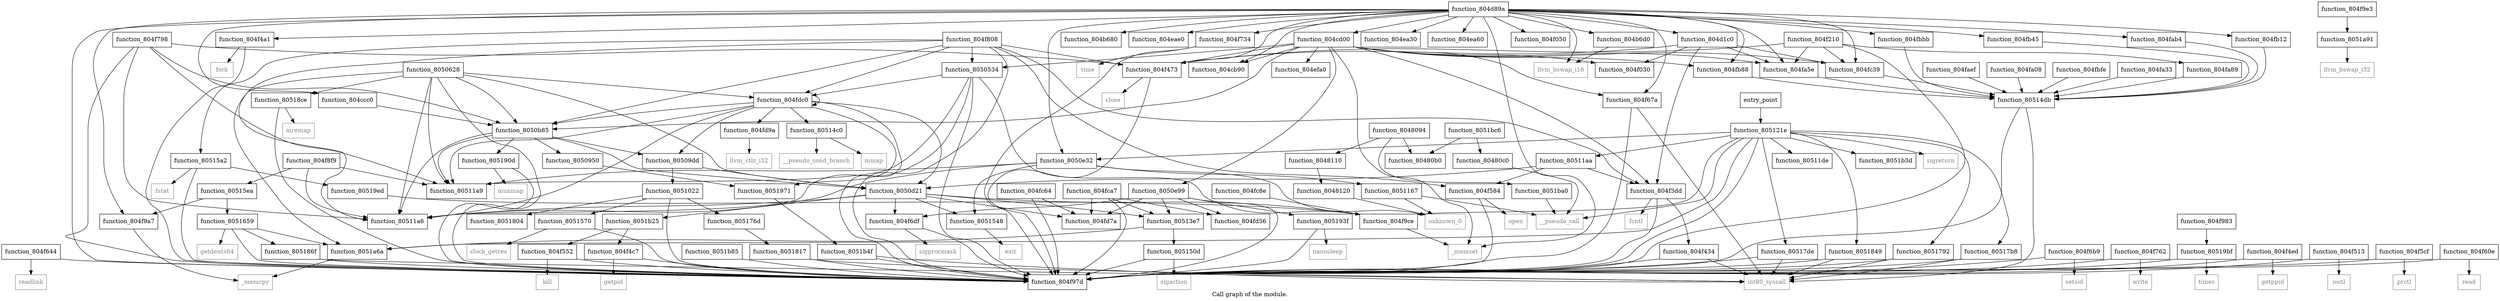 digraph "Call graph of the module." {
  label="Call graph of the module.";
  node [shape=record];

  Node_function_804f644 [label="{function_804f644}"];
  Node_function_80511a9 [label="{function_80511a9}"];
  Node_function_804fd7a [label="{function_804fd7a}"];
  Node_function_804fa5e [label="{function_804fa5e}"];
  Node_function_804f67a [label="{function_804f67a}"];
  Node_function_804f6b9 [label="{function_804f6b9}"];
  Node_function_804f6df [label="{function_804f6df}"];
  Node_function_80511a6 [label="{function_80511a6}"];
  Node_function_804f734 [label="{function_804f734}"];
  Node_function_8051167 [label="{function_8051167}"];
  Node_function_804f762 [label="{function_804f762}"];
  Node_function_804f798 [label="{function_804f798}"];
  Node_function_804f808 [label="{function_804f808}"];
  Node_function_80511de [label="{function_80511de}"];
  Node_function_804f9e3 [label="{function_804f9e3}"];
  Node_function_804fc39 [label="{function_804fc39}"];
  Node_function_804fd9a [label="{function_804fd9a}"];
  Node_function_804fa89 [label="{function_804fa89}"];
  Node_function_804f8f9 [label="{function_804f8f9}"];
  Node_function_804f97d [label="{function_804f97d}"];
  Node_function_8050e32 [label="{function_8050e32}"];
  Node_function_804f983 [label="{function_804f983}"];
  Node_function_8051022 [label="{function_8051022}"];
  Node_function_804fc64 [label="{function_804fc64}"];
  Node_function_804fdc0 [label="{function_804fdc0}"];
  Node_function_804fab4 [label="{function_804fab4}"];
  Node_function_8050534 [label="{function_8050534}"];
  Node_function_804faef [label="{function_804faef}"];
  Node_function_804fb12 [label="{function_804fb12}"];
  Node_function_804f9a7 [label="{function_804f9a7}"];
  Node_function_804fc8e [label="{function_804fc8e}"];
  Node_function_8050628 [label="{function_8050628}"];
  Node_function_804fb45 [label="{function_804fb45}"];
  Node_function_804f9ce [label="{function_804f9ce}"];
  Node_function_804fa08 [label="{function_804fa08}"];
  Node_function_804fca7 [label="{function_804fca7}"];
  Node_function_8050950 [label="{function_8050950}"];
  Node_function_804fb88 [label="{function_804fb88}"];
  Node_function_80509dd [label="{function_80509dd}"];
  Node_function_804fbbb [label="{function_804fbbb}"];
  Node_function_80511aa [label="{function_80511aa}"];
  Node_function_804fd56 [label="{function_804fd56}"];
  Node_function_8050b85 [label="{function_8050b85}"];
  Node_function_804fbfe [label="{function_804fbfe}"];
  Node_function_8050e99 [label="{function_8050e99}"];
  Node_function_805121e [label="{function_805121e}"];
  Node_function_80513e7 [label="{function_80513e7}"];
  Node_function_80514c0 [label="{function_80514c0}"];
  Node_function_80514db [label="{function_80514db}"];
  Node_function_805150d [label="{function_805150d}"];
  Node_function_8051548 [label="{function_8051548}"];
  Node_function_8051570 [label="{function_8051570}"];
  Node_function_80515a2 [label="{function_80515a2}"];
  Node_function_80515ea [label="{function_80515ea}"];
  Node_function_8051659 [label="{function_8051659}"];
  Node_function_805176d [label="{function_805176d}"];
  Node_function_8051792 [label="{function_8051792}"];
  Node_function_80517b8 [label="{function_80517b8}"];
  Node_function_80517de [label="{function_80517de}"];
  Node_function_8051804 [label="{function_8051804}"];
  Node_function_8051817 [label="{function_8051817}"];
  Node_function_8051849 [label="{function_8051849}"];
  Node_function_805186f [label="{function_805186f}"];
  Node_function_80518ce [label="{function_80518ce}"];
  Node_function_805190d [label="{function_805190d}"];
  Node_function_805193f [label="{function_805193f}"];
  Node_function_8051971 [label="{function_8051971}"];
  Node_function_80519bf [label="{function_80519bf}"];
  Node_function_80519ed [label="{function_80519ed}"];
  Node_function_8051a6a [label="{function_8051a6a}"];
  Node_function_8051a91 [label="{function_8051a91}"];
  Node_function_8051b25 [label="{function_8051b25}"];
  Node_function_8051b3d [label="{function_8051b3d}"];
  Node_function_8051b4f [label="{function_8051b4f}"];
  Node_function_8051b85 [label="{function_8051b85}"];
  Node_function_8051ba0 [label="{function_8051ba0}"];
  Node_function_8051bc6 [label="{function_8051bc6}"];
  Node_llvm_ctlz_i32 [color="gray50", fontcolor="gray50", label="{llvm_ctlz_i32}"];
  Node_llvm_bswap_i32 [color="gray50", fontcolor="gray50", label="{llvm_bswap_i32}"];
  Node__memset [color="gray50", fontcolor="gray50", label="{_memset}"];
  Node__memcpy [color="gray50", fontcolor="gray50", label="{_memcpy}"];
  Node_llvm_bswap_i16 [color="gray50", fontcolor="gray50", label="{llvm_bswap_i16}"];
  Node_unknown_0 [color="gray50", fontcolor="gray50", label="{unknown_0}"];
  Node_fcntl [color="gray50", fontcolor="gray50", label="{fcntl}"];
  Node_int80_syscall [color="gray50", fontcolor="gray50", label="{int80_syscall}"];
  Node_close [color="gray50", fontcolor="gray50", label="{close}"];
  Node_fork [color="gray50", fontcolor="gray50", label="{fork}"];
  Node_getpid [color="gray50", fontcolor="gray50", label="{getpid}"];
  Node_getppid [color="gray50", fontcolor="gray50", label="{getppid}"];
  Node_ioctl [color="gray50", fontcolor="gray50", label="{ioctl}"];
  Node_kill [color="gray50", fontcolor="gray50", label="{kill}"];
  Node_open [color="gray50", fontcolor="gray50", label="{open}"];
  Node_prctl [color="gray50", fontcolor="gray50", label="{prctl}"];
  Node_read [color="gray50", fontcolor="gray50", label="{read}"];
  Node_readlink [color="gray50", fontcolor="gray50", label="{readlink}"];
  Node_setsid [color="gray50", fontcolor="gray50", label="{setsid}"];
  Node_sigprocmask [color="gray50", fontcolor="gray50", label="{sigprocmask}"];
  Node_time [color="gray50", fontcolor="gray50", label="{time}"];
  Node_write [color="gray50", fontcolor="gray50", label="{write}"];
  Node_sigreturn [color="gray50", fontcolor="gray50", label="{sigreturn}"];
  Node_mmap [color="gray50", fontcolor="gray50", label="{mmap}"];
  Node_sigaction [color="gray50", fontcolor="gray50", label="{sigaction}"];
  Node_exit [color="gray50", fontcolor="gray50", label="{exit}"];
  Node_clock_getres [color="gray50", fontcolor="gray50", label="{clock_getres}"];
  Node_fstat [color="gray50", fontcolor="gray50", label="{fstat}"];
  Node_getdents64 [color="gray50", fontcolor="gray50", label="{getdents64}"];
  Node_mremap [color="gray50", fontcolor="gray50", label="{mremap}"];
  Node_munmap [color="gray50", fontcolor="gray50", label="{munmap}"];
  Node_nanosleep [color="gray50", fontcolor="gray50", label="{nanosleep}"];
  Node_times [color="gray50", fontcolor="gray50", label="{times}"];
  Node_function_804fa33 [label="{function_804fa33}"];
  Node___pseudo_call [color="gray50", fontcolor="gray50", label="{__pseudo_call}"];
  Node___pseudo_cond_branch [color="gray50", fontcolor="gray50", label="{__pseudo_cond_branch}"];
  Node_function_8048094 [label="{function_8048094}"];
  Node_function_80480b0 [label="{function_80480b0}"];
  Node_function_80480c0 [label="{function_80480c0}"];
  Node_function_8048110 [label="{function_8048110}"];
  Node_function_8048120 [label="{function_8048120}"];
  Node_entry_point [label="{entry_point}"];
  Node_function_804b680 [label="{function_804b680}"];
  Node_function_804eae0 [label="{function_804eae0}"];
  Node_function_804b6d0 [label="{function_804b6d0}"];
  Node_function_804cb90 [label="{function_804cb90}"];
  Node_function_804ccc0 [label="{function_804ccc0}"];
  Node_function_804cd00 [label="{function_804cd00}"];
  Node_function_804d1c0 [label="{function_804d1c0}"];
  Node_function_804d89a [label="{function_804d89a}"];
  Node_function_804ea30 [label="{function_804ea30}"];
  Node_function_804ea60 [label="{function_804ea60}"];
  Node_function_8050d21 [label="{function_8050d21}"];
  Node_function_804efa0 [label="{function_804efa0}"];
  Node_function_804f030 [label="{function_804f030}"];
  Node_function_804f050 [label="{function_804f050}"];
  Node_function_804f210 [label="{function_804f210}"];
  Node_function_804f3dd [label="{function_804f3dd}"];
  Node_function_804f434 [label="{function_804f434}"];
  Node_function_804f473 [label="{function_804f473}"];
  Node_function_804f4a1 [label="{function_804f4a1}"];
  Node_function_804f4c7 [label="{function_804f4c7}"];
  Node_function_804f4ed [label="{function_804f4ed}"];
  Node_function_804f513 [label="{function_804f513}"];
  Node_function_804f552 [label="{function_804f552}"];
  Node_function_804f584 [label="{function_804f584}"];
  Node_function_804f5cf [label="{function_804f5cf}"];
  Node_function_804f60e [label="{function_804f60e}"];
  Node_function_804f644 -> Node_function_804f97d;
  Node_function_804f644 -> Node_readlink;
  Node_function_804fa5e -> Node_function_80514db;
  Node_function_804f67a -> Node_function_804f97d;
  Node_function_804f67a -> Node_int80_syscall;
  Node_function_804f6b9 -> Node_function_804f97d;
  Node_function_804f6b9 -> Node_setsid;
  Node_function_804f6df -> Node_function_804f97d;
  Node_function_804f6df -> Node_sigprocmask;
  Node_function_804f734 -> Node_function_804f97d;
  Node_function_804f734 -> Node_time;
  Node_function_8051167 -> Node_unknown_0;
  Node_function_8051167 -> Node___pseudo_call;
  Node_function_804f762 -> Node_function_804f97d;
  Node_function_804f762 -> Node_write;
  Node_function_804f798 -> Node_function_80511a9;
  Node_function_804f798 -> Node_function_80511a6;
  Node_function_804f798 -> Node_function_804f97d;
  Node_function_804f798 -> Node_function_8050b85;
  Node_function_804f798 -> Node_function_804f473;
  Node_function_804f808 -> Node_function_80511a6;
  Node_function_804f808 -> Node_function_804f97d;
  Node_function_804f808 -> Node_function_804fdc0;
  Node_function_804f808 -> Node_function_8050534;
  Node_function_804f808 -> Node_function_8050b85;
  Node_function_804f808 -> Node_function_80515a2;
  Node_function_804f808 -> Node_function_804f3dd;
  Node_function_804f808 -> Node_function_804f473;
  Node_function_804f808 -> Node_function_804f584;
  Node_function_804f9e3 -> Node_function_8051a91;
  Node_function_804fc39 -> Node_function_80514db;
  Node_function_804fd9a -> Node_llvm_ctlz_i32;
  Node_function_804fa89 -> Node_function_80514db;
  Node_function_804f8f9 -> Node_function_80511a9;
  Node_function_804f8f9 -> Node_function_80511a6;
  Node_function_804f8f9 -> Node_function_80515ea;
  Node_function_8050e32 -> Node_function_80511a9;
  Node_function_8050e32 -> Node_function_80511a6;
  Node_function_8050e32 -> Node_function_8051167;
  Node_function_8050e32 -> Node_function_8051548;
  Node_function_8050e32 -> Node_unknown_0;
  Node_function_804f983 -> Node_function_80519bf;
  Node_function_8051022 -> Node_function_804f97d;
  Node_function_8051022 -> Node_function_8051570;
  Node_function_8051022 -> Node_function_805176d;
  Node_function_8051022 -> Node_function_8051804;
  Node_function_804fc64 -> Node_function_804fd7a;
  Node_function_804fc64 -> Node_function_804f97d;
  Node_function_804fdc0 -> Node_function_80511a9;
  Node_function_804fdc0 -> Node_function_80511a6;
  Node_function_804fdc0 -> Node_function_804fd9a;
  Node_function_804fdc0 -> Node_function_804f97d;
  Node_function_804fdc0 -> Node_function_804fdc0;
  Node_function_804fdc0 -> Node_function_80509dd;
  Node_function_804fdc0 -> Node_function_8050b85;
  Node_function_804fdc0 -> Node_function_80514c0;
  Node_function_804fdc0 -> Node_function_8051971;
  Node_function_804fdc0 -> Node_function_8050d21;
  Node_function_804fab4 -> Node_function_80514db;
  Node_function_8050534 -> Node_function_80511a9;
  Node_function_8050534 -> Node_function_80511a6;
  Node_function_8050534 -> Node_function_804f97d;
  Node_function_8050534 -> Node_function_804fdc0;
  Node_function_8050534 -> Node_function_804f9ce;
  Node_function_804faef -> Node_function_80514db;
  Node_function_804fb12 -> Node_function_80514db;
  Node_function_804f9a7 -> Node__memcpy;
  Node_function_804fc8e -> Node_function_804f9ce;
  Node_function_8050628 -> Node_function_80511a9;
  Node_function_8050628 -> Node_function_80511a6;
  Node_function_8050628 -> Node_function_804f97d;
  Node_function_8050628 -> Node_function_804fdc0;
  Node_function_8050628 -> Node_function_8050b85;
  Node_function_8050628 -> Node_function_80518ce;
  Node_function_8050628 -> Node_function_8051a6a;
  Node_function_8050628 -> Node_function_8050d21;
  Node_function_804fb45 -> Node_function_80514db;
  Node_function_804f9ce -> Node__memset;
  Node_function_804fa08 -> Node_function_80514db;
  Node_function_804fca7 -> Node_function_804fd7a;
  Node_function_804fca7 -> Node_function_804f97d;
  Node_function_804fca7 -> Node_function_804fd56;
  Node_function_804fca7 -> Node_function_80513e7;
  Node_function_8050950 -> Node_function_8051971;
  Node_function_804fb88 -> Node_function_80514db;
  Node_function_80509dd -> Node_function_8051022;
  Node_function_80509dd -> Node_function_8050d21;
  Node_function_804fbbb -> Node_function_80514db;
  Node_function_80511aa -> Node_function_8050d21;
  Node_function_80511aa -> Node_function_804f3dd;
  Node_function_80511aa -> Node_function_804f584;
  Node_function_8050b85 -> Node_function_80511a9;
  Node_function_8050b85 -> Node_function_80511a6;
  Node_function_8050b85 -> Node_function_8050950;
  Node_function_8050b85 -> Node_function_80509dd;
  Node_function_8050b85 -> Node_function_805190d;
  Node_function_8050b85 -> Node_function_8050d21;
  Node_function_804fbfe -> Node_function_80514db;
  Node_function_8050e99 -> Node_function_804fd7a;
  Node_function_8050e99 -> Node_function_804f6df;
  Node_function_8050e99 -> Node_function_804f97d;
  Node_function_8050e99 -> Node_function_804fd56;
  Node_function_8050e99 -> Node_function_80513e7;
  Node_function_8050e99 -> Node_function_805193f;
  Node_function_805121e -> Node_function_80511de;
  Node_function_805121e -> Node_function_804f97d;
  Node_function_805121e -> Node_function_8050e32;
  Node_function_805121e -> Node_function_804f9ce;
  Node_function_805121e -> Node_function_80511aa;
  Node_function_805121e -> Node_function_8051792;
  Node_function_805121e -> Node_function_80517b8;
  Node_function_805121e -> Node_function_80517de;
  Node_function_805121e -> Node_function_8051849;
  Node_function_805121e -> Node_function_8051a6a;
  Node_function_805121e -> Node_function_8051b3d;
  Node_function_805121e -> Node_sigreturn;
  Node_function_805121e -> Node___pseudo_call;
  Node_function_80513e7 -> Node_function_805150d;
  Node_function_80513e7 -> Node_function_8051a6a;
  Node_function_80514c0 -> Node_mmap;
  Node_function_80514c0 -> Node___pseudo_cond_branch;
  Node_function_80514db -> Node_function_804f97d;
  Node_function_80514db -> Node_int80_syscall;
  Node_function_805150d -> Node_function_804f97d;
  Node_function_805150d -> Node_sigaction;
  Node_function_8051548 -> Node_exit;
  Node_function_8051570 -> Node_function_804f97d;
  Node_function_8051570 -> Node_clock_getres;
  Node_function_80515a2 -> Node_function_804f97d;
  Node_function_80515a2 -> Node_function_80519ed;
  Node_function_80515a2 -> Node_fstat;
  Node_function_80515ea -> Node_function_804f9a7;
  Node_function_80515ea -> Node_function_8051659;
  Node_function_8051659 -> Node_function_804f97d;
  Node_function_8051659 -> Node_function_805186f;
  Node_function_8051659 -> Node_function_8051a6a;
  Node_function_8051659 -> Node_getdents64;
  Node_function_805176d -> Node_function_8051817;
  Node_function_8051792 -> Node_function_804f97d;
  Node_function_8051792 -> Node_int80_syscall;
  Node_function_80517b8 -> Node_function_804f97d;
  Node_function_80517b8 -> Node_int80_syscall;
  Node_function_80517de -> Node_function_804f97d;
  Node_function_80517de -> Node_int80_syscall;
  Node_function_8051817 -> Node_function_804f97d;
  Node_function_8051817 -> Node_int80_syscall;
  Node_function_8051849 -> Node_function_804f97d;
  Node_function_8051849 -> Node_int80_syscall;
  Node_function_805186f -> Node_function_804f97d;
  Node_function_805186f -> Node_int80_syscall;
  Node_function_80518ce -> Node_function_804f97d;
  Node_function_80518ce -> Node_mremap;
  Node_function_805190d -> Node_function_804f97d;
  Node_function_805190d -> Node_munmap;
  Node_function_805193f -> Node_function_804f97d;
  Node_function_805193f -> Node_nanosleep;
  Node_function_8051971 -> Node_function_8051b4f;
  Node_function_80519bf -> Node_function_804f97d;
  Node_function_80519bf -> Node_times;
  Node_function_80519ed -> Node_function_804f9ce;
  Node_function_8051a6a -> Node__memcpy;
  Node_function_8051a91 -> Node_llvm_bswap_i32;
  Node_function_8051b25 -> Node_function_804f4c7;
  Node_function_8051b25 -> Node_function_804f552;
  Node_function_8051b4f -> Node_function_804f97d;
  Node_function_8051b4f -> Node_int80_syscall;
  Node_function_8051b85 -> Node_function_804f97d;
  Node_function_8051ba0 -> Node___pseudo_call;
  Node_function_8051bc6 -> Node_function_80480b0;
  Node_function_8051bc6 -> Node_function_80480c0;
  Node_function_804fa33 -> Node_function_80514db;
  Node_function_8048094 -> Node_function_8051ba0;
  Node_function_8048094 -> Node_function_80480b0;
  Node_function_8048094 -> Node_function_8048110;
  Node_function_80480c0 -> Node___pseudo_call;
  Node_function_8048110 -> Node_function_8048120;
  Node_function_8048120 -> Node_unknown_0;
  Node_entry_point -> Node_function_805121e;
  Node_function_804b6d0 -> Node_llvm_bswap_i16;
  Node_function_804ccc0 -> Node_function_8050b85;
  Node_function_804cd00 -> Node_function_804fa5e;
  Node_function_804cd00 -> Node_function_804f67a;
  Node_function_804cd00 -> Node_function_804fc39;
  Node_function_804cd00 -> Node_function_8050534;
  Node_function_804cd00 -> Node_function_804fb88;
  Node_function_804cd00 -> Node_function_8050b85;
  Node_function_804cd00 -> Node_function_8050e99;
  Node_function_804cd00 -> Node__memset;
  Node_function_804cd00 -> Node_function_804cb90;
  Node_function_804cd00 -> Node_function_804efa0;
  Node_function_804cd00 -> Node_function_804f030;
  Node_function_804cd00 -> Node_function_804f3dd;
  Node_function_804cd00 -> Node_function_804f473;
  Node_function_804d1c0 -> Node_function_804fa5e;
  Node_function_804d1c0 -> Node_function_804fc39;
  Node_function_804d1c0 -> Node_function_804f030;
  Node_function_804d1c0 -> Node_function_804f3dd;
  Node_function_804d1c0 -> Node_function_804f473;
  Node_function_804d89a -> Node_function_804fa5e;
  Node_function_804d89a -> Node_function_804f67a;
  Node_function_804d89a -> Node_function_804f734;
  Node_function_804d89a -> Node_function_804fc39;
  Node_function_804d89a -> Node_function_804f97d;
  Node_function_804d89a -> Node_function_8050e32;
  Node_function_804d89a -> Node_function_804fab4;
  Node_function_804d89a -> Node_function_804fb12;
  Node_function_804d89a -> Node_function_804f9a7;
  Node_function_804d89a -> Node_function_804fb45;
  Node_function_804d89a -> Node_function_804fb88;
  Node_function_804d89a -> Node_function_804fbbb;
  Node_function_804d89a -> Node__memset;
  Node_function_804d89a -> Node_llvm_bswap_i16;
  Node_function_804d89a -> Node_function_804b680;
  Node_function_804d89a -> Node_function_804eae0;
  Node_function_804d89a -> Node_function_804b6d0;
  Node_function_804d89a -> Node_function_804cb90;
  Node_function_804d89a -> Node_function_804ccc0;
  Node_function_804d89a -> Node_function_804cd00;
  Node_function_804d89a -> Node_function_804d1c0;
  Node_function_804d89a -> Node_function_804ea30;
  Node_function_804d89a -> Node_function_804ea60;
  Node_function_804d89a -> Node_function_804f050;
  Node_function_804d89a -> Node_function_804f473;
  Node_function_804d89a -> Node_function_804f4a1;
  Node_function_8050d21 -> Node_function_804fd7a;
  Node_function_8050d21 -> Node_function_804f6df;
  Node_function_8050d21 -> Node_function_80511a6;
  Node_function_8050d21 -> Node_function_804f9ce;
  Node_function_8050d21 -> Node_function_80513e7;
  Node_function_8050d21 -> Node_function_8051548;
  Node_function_8050d21 -> Node_function_8051b25;
  Node_function_804f210 -> Node_function_804fa5e;
  Node_function_804f210 -> Node_function_804fc39;
  Node_function_804f210 -> Node_function_804fa89;
  Node_function_804f210 -> Node_function_804f97d;
  Node_function_804f210 -> Node_function_804f473;
  Node_function_804f3dd -> Node_function_804f97d;
  Node_function_804f3dd -> Node_fcntl;
  Node_function_804f3dd -> Node_function_804f434;
  Node_function_804f434 -> Node_function_804f97d;
  Node_function_804f434 -> Node_int80_syscall;
  Node_function_804f473 -> Node_function_804f97d;
  Node_function_804f473 -> Node_close;
  Node_function_804f4a1 -> Node_function_804f97d;
  Node_function_804f4a1 -> Node_fork;
  Node_function_804f4c7 -> Node_function_804f97d;
  Node_function_804f4c7 -> Node_getpid;
  Node_function_804f4ed -> Node_function_804f97d;
  Node_function_804f4ed -> Node_getppid;
  Node_function_804f513 -> Node_function_804f97d;
  Node_function_804f513 -> Node_ioctl;
  Node_function_804f552 -> Node_function_804f97d;
  Node_function_804f552 -> Node_kill;
  Node_function_804f584 -> Node_function_804f97d;
  Node_function_804f584 -> Node_open;
  Node_function_804f5cf -> Node_function_804f97d;
  Node_function_804f5cf -> Node_prctl;
  Node_function_804f60e -> Node_function_804f97d;
  Node_function_804f60e -> Node_read;
}
